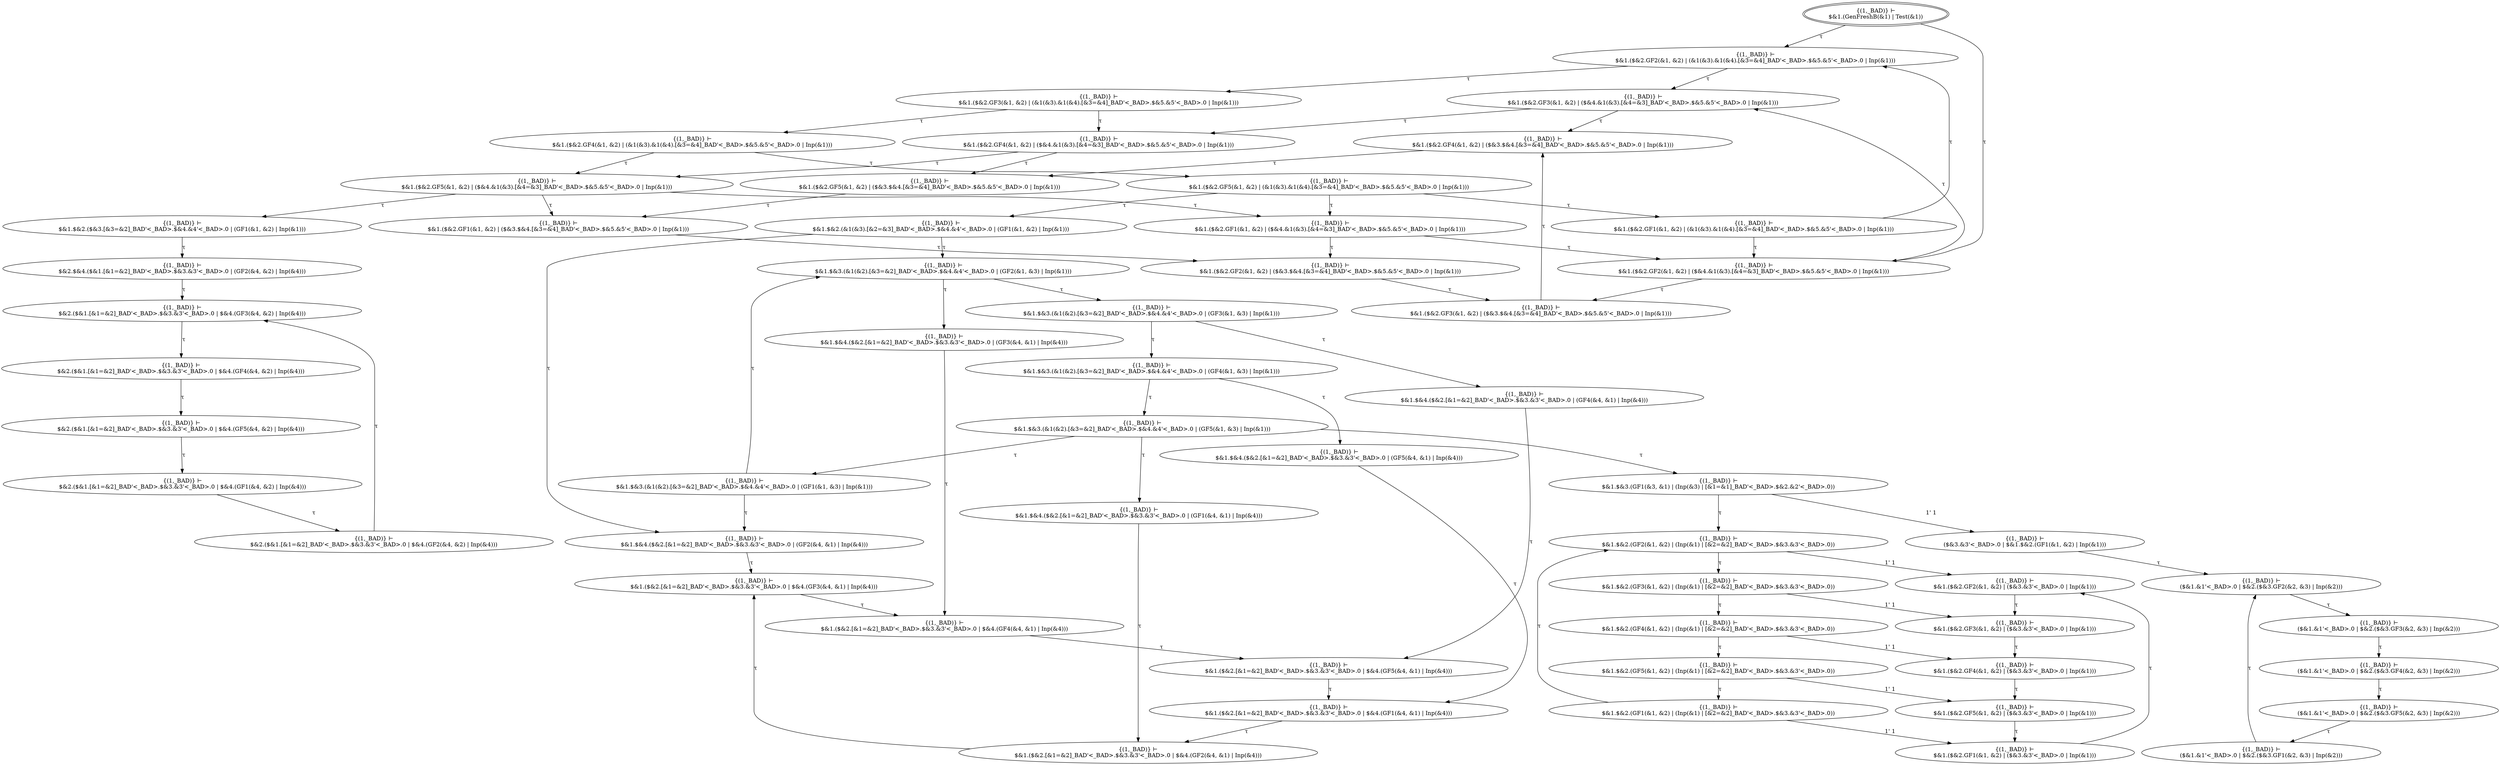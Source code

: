 digraph {
    s0 [peripheries=2,label="{(1,_BAD)} ⊢
$&1.(GenFreshB(&1) | Test(&1))"]
    s1 [label="{(1,_BAD)} ⊢
$&1.($&2.GF2(&1, &2) | (&1(&3).&1(&4).[&3=&4]_BAD'<_BAD>.$&5.&5'<_BAD>.0 | Inp(&1)))"]
    s2 [label="{(1,_BAD)} ⊢
$&1.($&2.GF2(&1, &2) | ($&4.&1(&3).[&4=&3]_BAD'<_BAD>.$&5.&5'<_BAD>.0 | Inp(&1)))"]
    s3 [label="{(1,_BAD)} ⊢
$&1.($&2.GF3(&1, &2) | ($&4.&1(&3).[&4=&3]_BAD'<_BAD>.$&5.&5'<_BAD>.0 | Inp(&1)))"]
    s4 [label="{(1,_BAD)} ⊢
$&1.($&2.GF3(&1, &2) | (&1(&3).&1(&4).[&3=&4]_BAD'<_BAD>.$&5.&5'<_BAD>.0 | Inp(&1)))"]
    s5 [label="{(1,_BAD)} ⊢
$&1.($&2.GF3(&1, &2) | ($&3.$&4.[&3=&4]_BAD'<_BAD>.$&5.&5'<_BAD>.0 | Inp(&1)))"]
    s6 [label="{(1,_BAD)} ⊢
$&1.($&2.GF4(&1, &2) | ($&3.$&4.[&3=&4]_BAD'<_BAD>.$&5.&5'<_BAD>.0 | Inp(&1)))"]
    s7 [label="{(1,_BAD)} ⊢
$&1.($&2.GF4(&1, &2) | ($&4.&1(&3).[&4=&3]_BAD'<_BAD>.$&5.&5'<_BAD>.0 | Inp(&1)))"]
    s8 [label="{(1,_BAD)} ⊢
$&1.($&2.GF4(&1, &2) | (&1(&3).&1(&4).[&3=&4]_BAD'<_BAD>.$&5.&5'<_BAD>.0 | Inp(&1)))"]
    s9 [label="{(1,_BAD)} ⊢
$&1.($&2.GF5(&1, &2) | ($&3.$&4.[&3=&4]_BAD'<_BAD>.$&5.&5'<_BAD>.0 | Inp(&1)))"]
    s10 [label="{(1,_BAD)} ⊢
$&1.($&2.GF5(&1, &2) | ($&4.&1(&3).[&4=&3]_BAD'<_BAD>.$&5.&5'<_BAD>.0 | Inp(&1)))"]
    s11 [label="{(1,_BAD)} ⊢
$&1.($&2.GF5(&1, &2) | (&1(&3).&1(&4).[&3=&4]_BAD'<_BAD>.$&5.&5'<_BAD>.0 | Inp(&1)))"]
    s12 [label="{(1,_BAD)} ⊢
$&1.($&2.GF1(&1, &2) | ($&3.$&4.[&3=&4]_BAD'<_BAD>.$&5.&5'<_BAD>.0 | Inp(&1)))"]
    s13 [label="{(1,_BAD)} ⊢
$&1.$&2.($&3.[&3=&2]_BAD'<_BAD>.$&4.&4'<_BAD>.0 | (GF1(&1, &2) | Inp(&1)))"]
    s14 [label="{(1,_BAD)} ⊢
$&1.($&2.GF1(&1, &2) | ($&4.&1(&3).[&4=&3]_BAD'<_BAD>.$&5.&5'<_BAD>.0 | Inp(&1)))"]
    s15 [label="{(1,_BAD)} ⊢
$&1.$&2.(&1(&3).[&2=&3]_BAD'<_BAD>.$&4.&4'<_BAD>.0 | (GF1(&1, &2) | Inp(&1)))"]
    s16 [label="{(1,_BAD)} ⊢
$&1.($&2.GF1(&1, &2) | (&1(&3).&1(&4).[&3=&4]_BAD'<_BAD>.$&5.&5'<_BAD>.0 | Inp(&1)))"]
    s17 [label="{(1,_BAD)} ⊢
$&1.($&2.GF2(&1, &2) | ($&3.$&4.[&3=&4]_BAD'<_BAD>.$&5.&5'<_BAD>.0 | Inp(&1)))"]
    s18 [label="{(1,_BAD)} ⊢
$&2.$&4.($&1.[&1=&2]_BAD'<_BAD>.$&3.&3'<_BAD>.0 | (GF2(&4, &2) | Inp(&4)))"]
    s19 [label="{(1,_BAD)} ⊢
$&1.$&3.(&1(&2).[&3=&2]_BAD'<_BAD>.$&4.&4'<_BAD>.0 | (GF2(&1, &3) | Inp(&1)))"]
    s20 [label="{(1,_BAD)} ⊢
$&1.$&4.($&2.[&1=&2]_BAD'<_BAD>.$&3.&3'<_BAD>.0 | (GF2(&4, &1) | Inp(&4)))"]
    s21 [label="{(1,_BAD)} ⊢
$&2.($&1.[&1=&2]_BAD'<_BAD>.$&3.&3'<_BAD>.0 | $&4.(GF3(&4, &2) | Inp(&4)))"]
    s22 [label="{(1,_BAD)} ⊢
$&1.$&3.(&1(&2).[&3=&2]_BAD'<_BAD>.$&4.&4'<_BAD>.0 | (GF3(&1, &3) | Inp(&1)))"]
    s23 [label="{(1,_BAD)} ⊢
$&1.$&4.($&2.[&1=&2]_BAD'<_BAD>.$&3.&3'<_BAD>.0 | (GF3(&4, &1) | Inp(&4)))"]
    s24 [label="{(1,_BAD)} ⊢
$&1.($&2.[&1=&2]_BAD'<_BAD>.$&3.&3'<_BAD>.0 | $&4.(GF3(&4, &1) | Inp(&4)))"]
    s25 [label="{(1,_BAD)} ⊢
$&2.($&1.[&1=&2]_BAD'<_BAD>.$&3.&3'<_BAD>.0 | $&4.(GF4(&4, &2) | Inp(&4)))"]
    s26 [label="{(1,_BAD)} ⊢
$&1.$&3.(&1(&2).[&3=&2]_BAD'<_BAD>.$&4.&4'<_BAD>.0 | (GF4(&1, &3) | Inp(&1)))"]
    s27 [label="{(1,_BAD)} ⊢
$&1.$&4.($&2.[&1=&2]_BAD'<_BAD>.$&3.&3'<_BAD>.0 | (GF4(&4, &1) | Inp(&4)))"]
    s28 [label="{(1,_BAD)} ⊢
$&1.($&2.[&1=&2]_BAD'<_BAD>.$&3.&3'<_BAD>.0 | $&4.(GF4(&4, &1) | Inp(&4)))"]
    s29 [label="{(1,_BAD)} ⊢
$&2.($&1.[&1=&2]_BAD'<_BAD>.$&3.&3'<_BAD>.0 | $&4.(GF5(&4, &2) | Inp(&4)))"]
    s30 [label="{(1,_BAD)} ⊢
$&1.$&3.(&1(&2).[&3=&2]_BAD'<_BAD>.$&4.&4'<_BAD>.0 | (GF5(&1, &3) | Inp(&1)))"]
    s31 [label="{(1,_BAD)} ⊢
$&1.$&4.($&2.[&1=&2]_BAD'<_BAD>.$&3.&3'<_BAD>.0 | (GF5(&4, &1) | Inp(&4)))"]
    s32 [label="{(1,_BAD)} ⊢
$&1.($&2.[&1=&2]_BAD'<_BAD>.$&3.&3'<_BAD>.0 | $&4.(GF5(&4, &1) | Inp(&4)))"]
    s33 [label="{(1,_BAD)} ⊢
$&2.($&1.[&1=&2]_BAD'<_BAD>.$&3.&3'<_BAD>.0 | $&4.(GF1(&4, &2) | Inp(&4)))"]
    s34 [label="{(1,_BAD)} ⊢
$&1.$&3.(&1(&2).[&3=&2]_BAD'<_BAD>.$&4.&4'<_BAD>.0 | (GF1(&1, &3) | Inp(&1)))"]
    s35 [label="{(1,_BAD)} ⊢
$&1.$&3.(GF1(&3, &1) | (Inp(&3) | [&1=&1]_BAD'<_BAD>.$&2.&2'<_BAD>.0))"]
    s36 [label="{(1,_BAD)} ⊢
$&1.$&4.($&2.[&1=&2]_BAD'<_BAD>.$&3.&3'<_BAD>.0 | (GF1(&4, &1) | Inp(&4)))"]
    s37 [label="{(1,_BAD)} ⊢
$&1.($&2.[&1=&2]_BAD'<_BAD>.$&3.&3'<_BAD>.0 | $&4.(GF1(&4, &1) | Inp(&4)))"]
    s38 [label="{(1,_BAD)} ⊢
$&2.($&1.[&1=&2]_BAD'<_BAD>.$&3.&3'<_BAD>.0 | $&4.(GF2(&4, &2) | Inp(&4)))"]
    s39 [label="{(1,_BAD)} ⊢
($&3.&3'<_BAD>.0 | $&1.$&2.(GF1(&1, &2) | Inp(&1)))"]
    s40 [label="{(1,_BAD)} ⊢
$&1.$&2.(GF2(&1, &2) | (Inp(&1) | [&2=&2]_BAD'<_BAD>.$&3.&3'<_BAD>.0))"]
    s41 [label="{(1,_BAD)} ⊢
$&1.($&2.[&1=&2]_BAD'<_BAD>.$&3.&3'<_BAD>.0 | $&4.(GF2(&4, &1) | Inp(&4)))"]
    s42 [label="{(1,_BAD)} ⊢
($&1.&1'<_BAD>.0 | $&2.($&3.GF2(&2, &3) | Inp(&2)))"]
    s43 [label="{(1,_BAD)} ⊢
$&1.($&2.GF2(&1, &2) | ($&3.&3'<_BAD>.0 | Inp(&1)))"]
    s44 [label="{(1,_BAD)} ⊢
$&1.$&2.(GF3(&1, &2) | (Inp(&1) | [&2=&2]_BAD'<_BAD>.$&3.&3'<_BAD>.0))"]
    s45 [label="{(1,_BAD)} ⊢
($&1.&1'<_BAD>.0 | $&2.($&3.GF3(&2, &3) | Inp(&2)))"]
    s46 [label="{(1,_BAD)} ⊢
$&1.($&2.GF3(&1, &2) | ($&3.&3'<_BAD>.0 | Inp(&1)))"]
    s47 [label="{(1,_BAD)} ⊢
$&1.$&2.(GF4(&1, &2) | (Inp(&1) | [&2=&2]_BAD'<_BAD>.$&3.&3'<_BAD>.0))"]
    s48 [label="{(1,_BAD)} ⊢
($&1.&1'<_BAD>.0 | $&2.($&3.GF4(&2, &3) | Inp(&2)))"]
    s49 [label="{(1,_BAD)} ⊢
$&1.($&2.GF4(&1, &2) | ($&3.&3'<_BAD>.0 | Inp(&1)))"]
    s50 [label="{(1,_BAD)} ⊢
$&1.$&2.(GF5(&1, &2) | (Inp(&1) | [&2=&2]_BAD'<_BAD>.$&3.&3'<_BAD>.0))"]
    s51 [label="{(1,_BAD)} ⊢
($&1.&1'<_BAD>.0 | $&2.($&3.GF5(&2, &3) | Inp(&2)))"]
    s52 [label="{(1,_BAD)} ⊢
$&1.($&2.GF5(&1, &2) | ($&3.&3'<_BAD>.0 | Inp(&1)))"]
    s53 [label="{(1,_BAD)} ⊢
$&1.$&2.(GF1(&1, &2) | (Inp(&1) | [&2=&2]_BAD'<_BAD>.$&3.&3'<_BAD>.0))"]
    s54 [label="{(1,_BAD)} ⊢
($&1.&1'<_BAD>.0 | $&2.($&3.GF1(&2, &3) | Inp(&2)))"]
    s55 [label="{(1,_BAD)} ⊢
$&1.($&2.GF1(&1, &2) | ($&3.&3'<_BAD>.0 | Inp(&1)))"]

    s0 -> s1 [label="τ"]
    s0 -> s2 [label="τ"]
    s1 -> s3 [label="τ"]
    s1 -> s4 [label="τ"]
    s2 -> s5 [label="τ"]
    s2 -> s3 [label="τ"]
    s3 -> s6 [label="τ"]
    s3 -> s7 [label="τ"]
    s4 -> s7 [label="τ"]
    s4 -> s8 [label="τ"]
    s5 -> s6 [label="τ"]
    s6 -> s9 [label="τ"]
    s7 -> s9 [label="τ"]
    s7 -> s10 [label="τ"]
    s8 -> s10 [label="τ"]
    s8 -> s11 [label="τ"]
    s9 -> s12 [label="τ"]
    s10 -> s13 [label="τ"]
    s10 -> s14 [label="τ"]
    s10 -> s12 [label="τ"]
    s11 -> s15 [label="τ"]
    s11 -> s16 [label="τ"]
    s11 -> s14 [label="τ"]
    s12 -> s17 [label="τ"]
    s13 -> s18 [label="τ"]
    s14 -> s17 [label="τ"]
    s14 -> s2 [label="τ"]
    s15 -> s19 [label="τ"]
    s15 -> s20 [label="τ"]
    s16 -> s2 [label="τ"]
    s16 -> s1 [label="τ"]
    s17 -> s5 [label="τ"]
    s18 -> s21 [label="τ"]
    s19 -> s22 [label="τ"]
    s19 -> s23 [label="τ"]
    s20 -> s24 [label="τ"]
    s21 -> s25 [label="τ"]
    s22 -> s26 [label="τ"]
    s22 -> s27 [label="τ"]
    s23 -> s28 [label="τ"]
    s24 -> s28 [label="τ"]
    s25 -> s29 [label="τ"]
    s26 -> s30 [label="τ"]
    s26 -> s31 [label="τ"]
    s27 -> s32 [label="τ"]
    s28 -> s32 [label="τ"]
    s29 -> s33 [label="τ"]
    s30 -> s34 [label="τ"]
    s30 -> s35 [label="τ"]
    s30 -> s36 [label="τ"]
    s31 -> s37 [label="τ"]
    s32 -> s37 [label="τ"]
    s33 -> s38 [label="τ"]
    s34 -> s19 [label="τ"]
    s34 -> s20 [label="τ"]
    s35 -> s39 [label="1' 1"]
    s35 -> s40 [label="τ"]
    s36 -> s41 [label="τ"]
    s37 -> s41 [label="τ"]
    s38 -> s21 [label="τ"]
    s39 -> s42 [label="τ"]
    s40 -> s43 [label="1' 1"]
    s40 -> s44 [label="τ"]
    s41 -> s24 [label="τ"]
    s42 -> s45 [label="τ"]
    s43 -> s46 [label="τ"]
    s44 -> s46 [label="1' 1"]
    s44 -> s47 [label="τ"]
    s45 -> s48 [label="τ"]
    s46 -> s49 [label="τ"]
    s47 -> s49 [label="1' 1"]
    s47 -> s50 [label="τ"]
    s48 -> s51 [label="τ"]
    s49 -> s52 [label="τ"]
    s50 -> s52 [label="1' 1"]
    s50 -> s53 [label="τ"]
    s51 -> s54 [label="τ"]
    s52 -> s55 [label="τ"]
    s53 -> s55 [label="1' 1"]
    s53 -> s40 [label="τ"]
    s54 -> s42 [label="τ"]
    s55 -> s43 [label="τ"]
}
